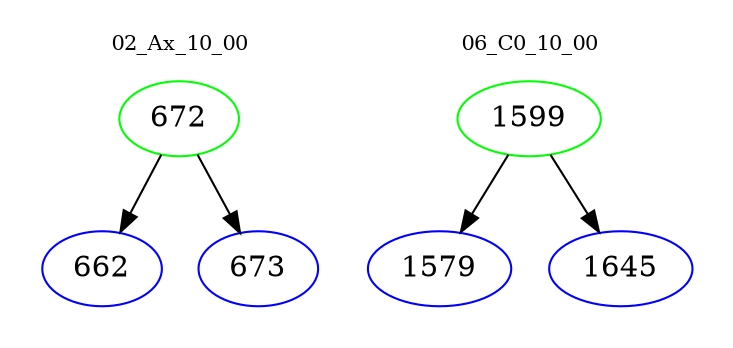 digraph{
subgraph cluster_0 {
color = white
label = "02_Ax_10_00";
fontsize=10;
T0_672 [label="672", color="green"]
T0_672 -> T0_662 [color="black"]
T0_662 [label="662", color="blue"]
T0_672 -> T0_673 [color="black"]
T0_673 [label="673", color="blue"]
}
subgraph cluster_1 {
color = white
label = "06_C0_10_00";
fontsize=10;
T1_1599 [label="1599", color="green"]
T1_1599 -> T1_1579 [color="black"]
T1_1579 [label="1579", color="blue"]
T1_1599 -> T1_1645 [color="black"]
T1_1645 [label="1645", color="blue"]
}
}
